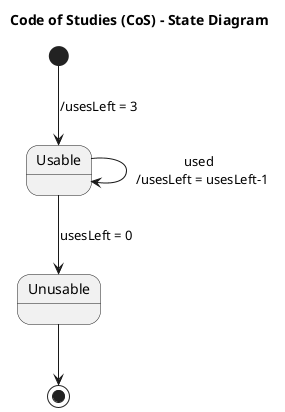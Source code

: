 @startuml CoS
title Code of Studies (CoS) - State Diagram
[*] --> Usable: /usesLeft = 3
Usable --> Usable: used \n /usesLeft = usesLeft-1
Usable --> Unusable: usesLeft = 0
Unusable --> [*]
@enduml
